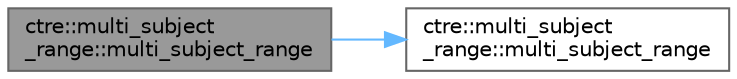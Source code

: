 digraph "ctre::multi_subject_range::multi_subject_range"
{
 // LATEX_PDF_SIZE
  bgcolor="transparent";
  edge [fontname=Helvetica,fontsize=10,labelfontname=Helvetica,labelfontsize=10];
  node [fontname=Helvetica,fontsize=10,shape=box,height=0.2,width=0.4];
  rankdir="LR";
  Node1 [id="Node000001",label="ctre::multi_subject\l_range::multi_subject_range",height=0.2,width=0.4,color="gray40", fillcolor="grey60", style="filled", fontcolor="black",tooltip=" "];
  Node1 -> Node2 [id="edge1_Node000001_Node000002",color="steelblue1",style="solid",tooltip=" "];
  Node2 [id="Node000002",label="ctre::multi_subject\l_range::multi_subject_range",height=0.2,width=0.4,color="grey40", fillcolor="white", style="filled",URL="$structctre_1_1multi__subject__range.html#a99aa53f26b8ecbd804b58165faf01859",tooltip=" "];
}
